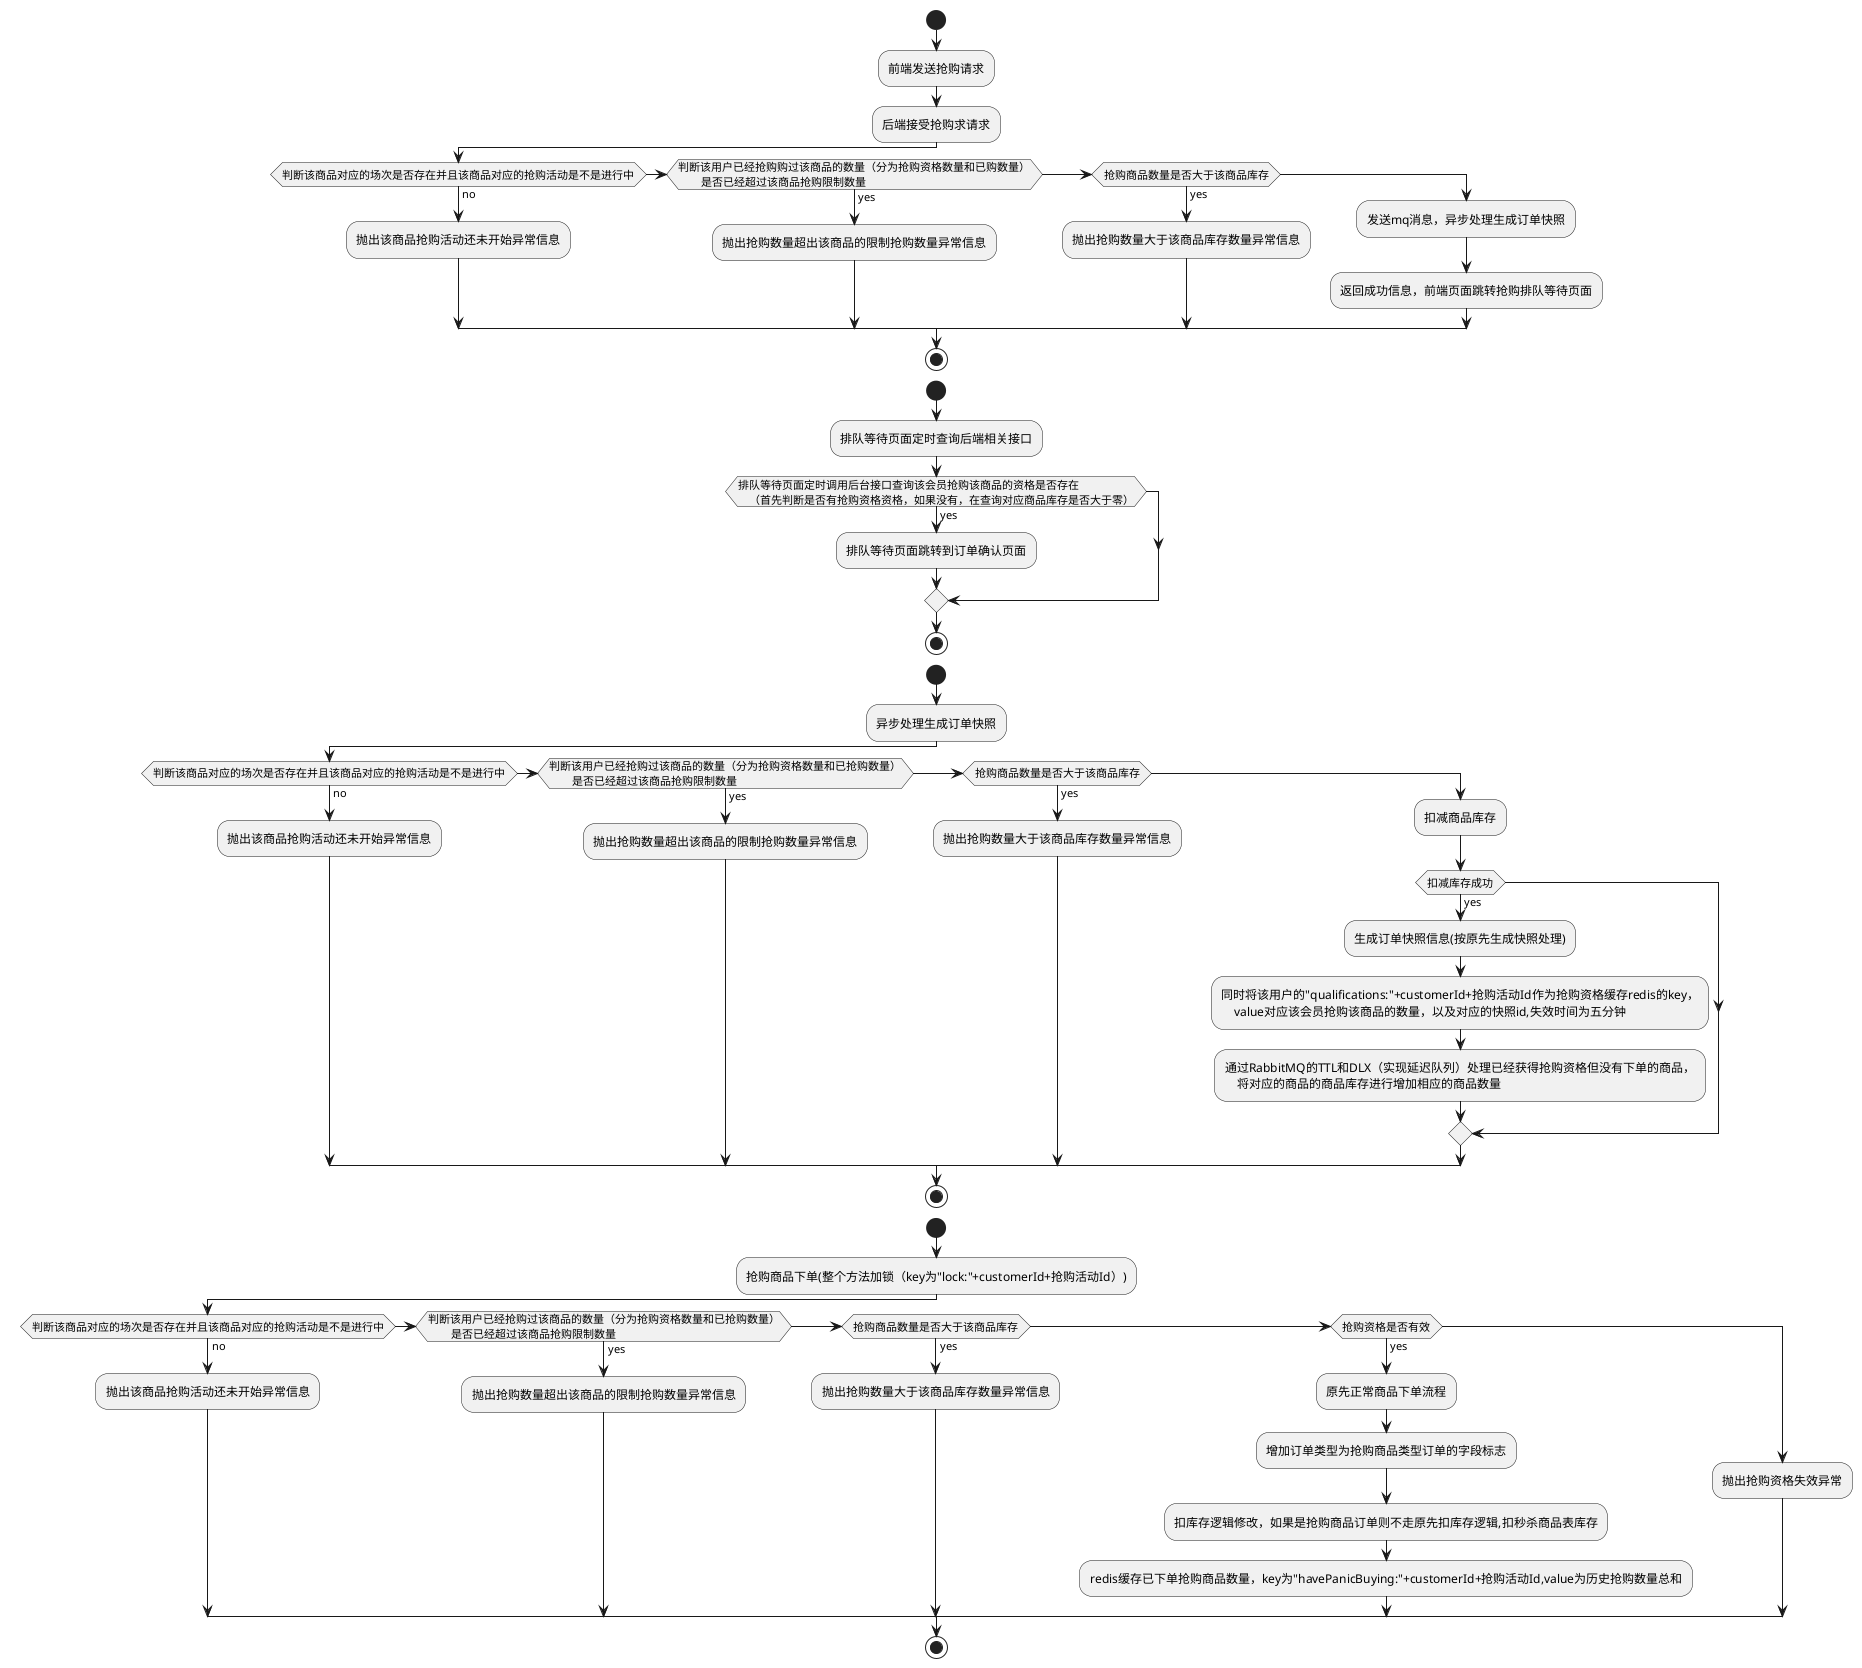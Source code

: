@startuml
start
:前端发送抢购请求;
:后端接受抢购求请求;
if(判断该商品对应的场次是否存在并且该商品对应的抢购活动是不是进行中) then (no)
    :抛出该商品抢购活动还未开始异常信息;
elseif(判断该用户已经抢购购过该商品的数量（分为抢购资格数量和已购数量）
        是否已经超过该商品抢购限制数量) then (yes)
    :抛出抢购数量超出该商品的限制抢购数量异常信息;
elseif(抢购商品数量是否大于该商品库存) then (yes)
    :抛出抢购数量大于该商品库存数量异常信息;
else
:发送mq消息，异步处理生成订单快照;
:返回成功信息，前端页面跳转抢购排队等待页面;
endif
stop

start
:排队等待页面定时查询后端相关接口;
if(排队等待页面定时调用后台接口查询该会员抢购该商品的资格是否存在
    （首先判断是否有抢购资格资格，如果没有，在查询对应商品库存是否大于零）) then(yes);
                :排队等待页面跳转到订单确认页面;
endif
stop

start
:异步处理生成订单快照;
if(判断该商品对应的场次是否存在并且该商品对应的抢购活动是不是进行中) then (no)
    :抛出该商品抢购活动还未开始异常信息;
elseif(判断该用户已经抢购过该商品的数量（分为抢购资格数量和已抢购数量）
        是否已经超过该商品抢购限制数量) then (yes)
    :抛出抢购数量超出该商品的限制抢购数量异常信息;
elseif(抢购商品数量是否大于该商品库存) then (yes)
    :抛出抢购数量大于该商品库存数量异常信息;
else
:扣减商品库存;
    if(扣减库存成功) then (yes)
        :生成订单快照信息(按原先生成快照处理);
        :同时将该用户的"qualifications:"+customerId+抢购活动Id作为抢购资格缓存redis的key，
            value对应该会员抢购该商品的数量，以及对应的快照id,失效时间为五分钟;
        :通过RabbitMQ的TTL和DLX（实现延迟队列）处理已经获得抢购资格但没有下单的商品，
            将对应的商品的商品库存进行增加相应的商品数量;
    endif
endif
stop

start
:抢购商品下单(整个方法加锁（key为"lock:"+customerId+抢购活动Id）);
if(判断该商品对应的场次是否存在并且该商品对应的抢购活动是不是进行中) then (no)
    :抛出该商品抢购活动还未开始异常信息;
elseif(判断该用户已经抢购过该商品的数量（分为抢购资格数量和已抢购数量）
        是否已经超过该商品抢购限制数量) then (yes)
    :抛出抢购数量超出该商品的限制抢购数量异常信息;
elseif(抢购商品数量是否大于该商品库存) then (yes)
    :抛出抢购数量大于该商品库存数量异常信息;
elseif(抢购资格是否有效) then (yes)
    :原先正常商品下单流程;
    :增加订单类型为抢购商品类型订单的字段标志;
    :扣库存逻辑修改，如果是抢购商品订单则不走原先扣库存逻辑,扣秒杀商品表库存;
    :redis缓存已下单抢购商品数量，key为"havePanicBuying:"+customerId+抢购活动Id,value为历史抢购数量总和;
else
    :抛出抢购资格失效异常;
endif
stop


@enduml